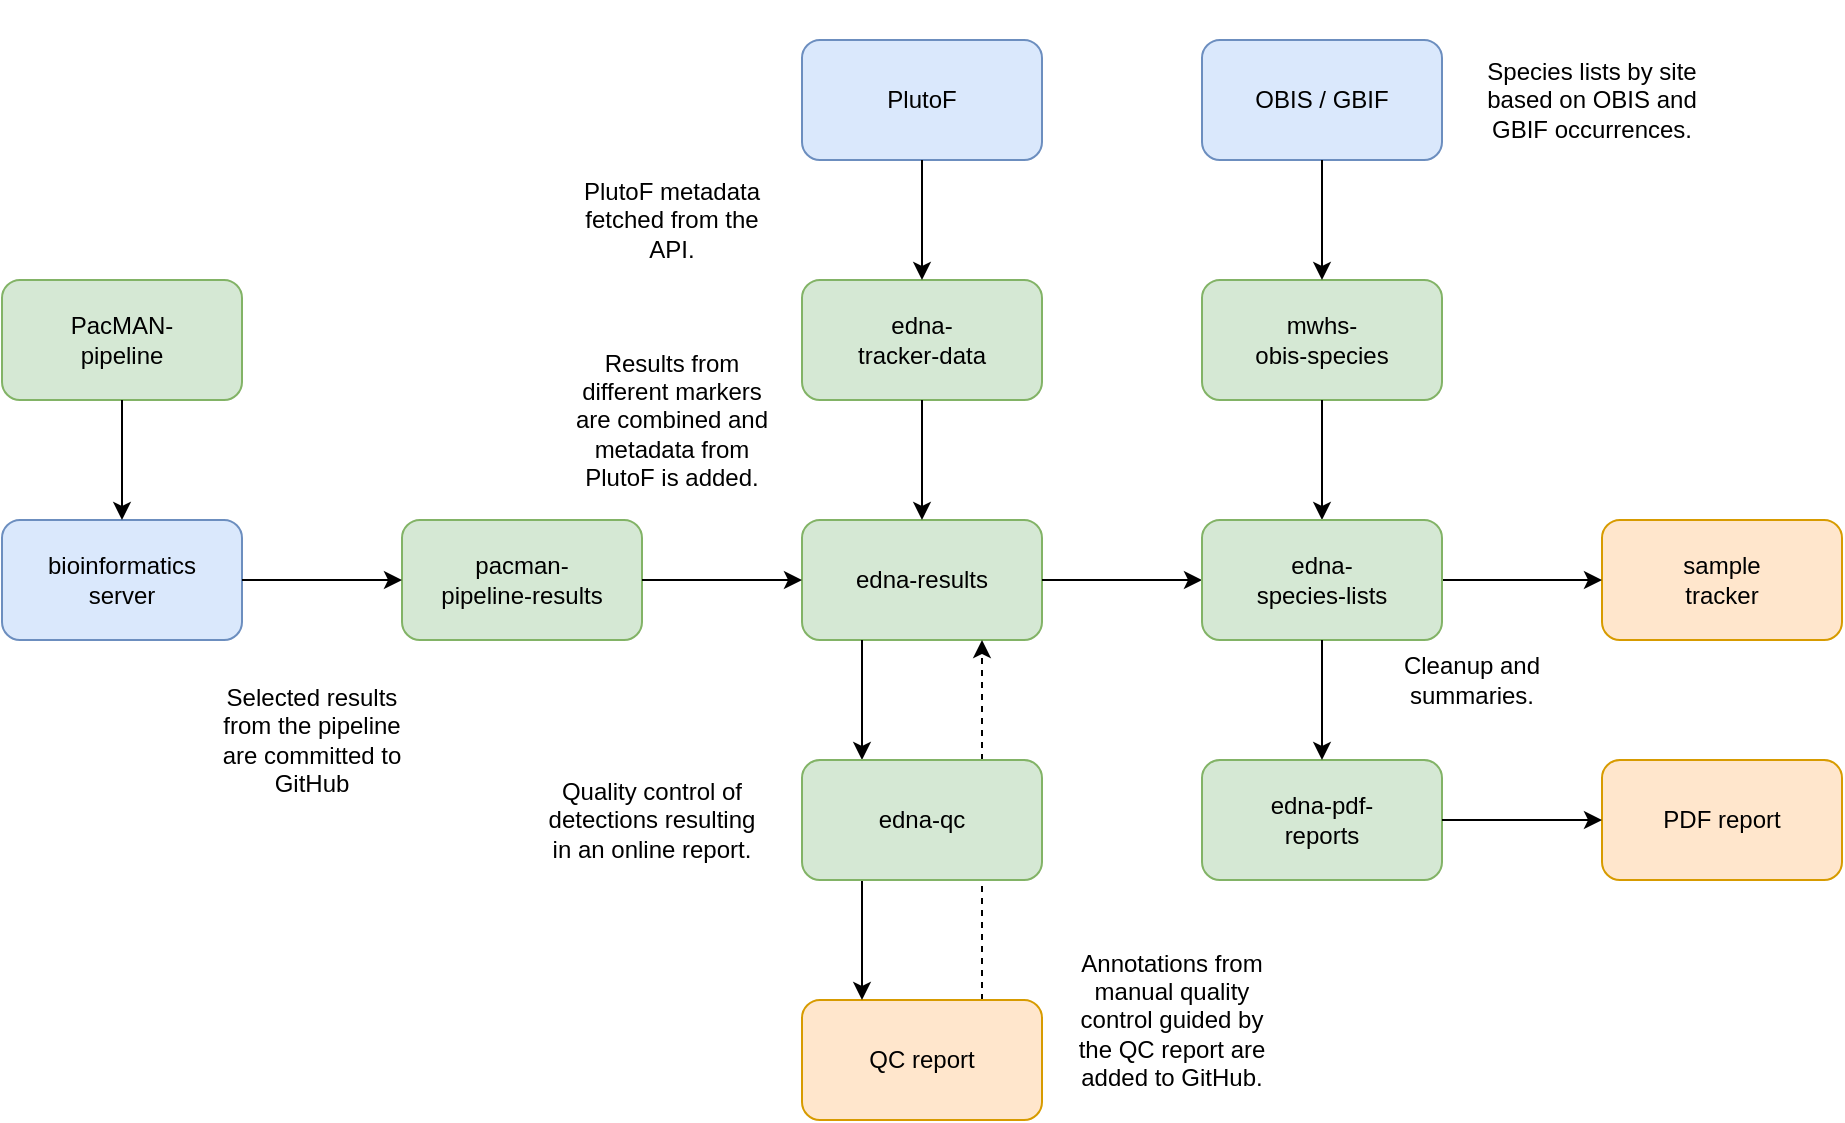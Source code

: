 <mxfile version="20.6.2" type="device"><diagram id="FHFYj08gmIyL0MLXzBf6" name="Page-1"><mxGraphModel dx="2066" dy="1142" grid="1" gridSize="10" guides="1" tooltips="1" connect="1" arrows="1" fold="1" page="1" pageScale="1" pageWidth="2339" pageHeight="3300" math="0" shadow="0"><root><mxCell id="0"/><mxCell id="1" parent="0"/><mxCell id="00Istw00UejqudKjmd_U-1" value="pacman-&lt;br&gt;pipeline-results" style="rounded=1;whiteSpace=wrap;html=1;fillColor=#d5e8d4;strokeColor=#82b366;" parent="1" vertex="1"><mxGeometry x="360" y="440" width="120" height="60" as="geometry"/></mxCell><mxCell id="00Istw00UejqudKjmd_U-2" value="edna-results" style="rounded=1;whiteSpace=wrap;html=1;fillColor=#d5e8d4;strokeColor=#82b366;" parent="1" vertex="1"><mxGeometry x="560" y="440" width="120" height="60" as="geometry"/></mxCell><mxCell id="00Istw00UejqudKjmd_U-4" value="" style="endArrow=classic;html=1;rounded=0;entryX=0;entryY=0.5;entryDx=0;entryDy=0;exitX=1;exitY=0.5;exitDx=0;exitDy=0;" parent="1" source="00Istw00UejqudKjmd_U-1" target="00Istw00UejqudKjmd_U-2" edge="1"><mxGeometry width="50" height="50" relative="1" as="geometry"><mxPoint x="540" y="610" as="sourcePoint"/><mxPoint x="590" y="560" as="targetPoint"/></mxGeometry></mxCell><mxCell id="00Istw00UejqudKjmd_U-5" value="" style="endArrow=classic;html=1;rounded=0;entryX=0.25;entryY=0;entryDx=0;entryDy=0;exitX=0.25;exitY=1;exitDx=0;exitDy=0;" parent="1" source="00Istw00UejqudKjmd_U-2" target="00Istw00UejqudKjmd_U-3" edge="1"><mxGeometry width="50" height="50" relative="1" as="geometry"><mxPoint x="490" y="480" as="sourcePoint"/><mxPoint x="570" y="480" as="targetPoint"/></mxGeometry></mxCell><mxCell id="00Istw00UejqudKjmd_U-6" value="" style="endArrow=classic;html=1;rounded=0;exitX=0.75;exitY=0;exitDx=0;exitDy=0;entryX=0.75;entryY=1;entryDx=0;entryDy=0;dashed=1;" parent="1" source="00Istw00UejqudKjmd_U-27" target="00Istw00UejqudKjmd_U-2" edge="1"><mxGeometry width="50" height="50" relative="1" as="geometry"><mxPoint x="500" y="490" as="sourcePoint"/><mxPoint x="630" y="520" as="targetPoint"/></mxGeometry></mxCell><mxCell id="00Istw00UejqudKjmd_U-8" value="" style="endArrow=classic;html=1;rounded=0;entryX=0;entryY=0.5;entryDx=0;entryDy=0;exitX=1;exitY=0.5;exitDx=0;exitDy=0;" parent="1" source="00Istw00UejqudKjmd_U-2" target="00Istw00UejqudKjmd_U-7" edge="1"><mxGeometry width="50" height="50" relative="1" as="geometry"><mxPoint x="690" y="600" as="sourcePoint"/><mxPoint x="740" y="550" as="targetPoint"/></mxGeometry></mxCell><mxCell id="00Istw00UejqudKjmd_U-9" value="mwhs-&lt;br&gt;obis-species" style="rounded=1;whiteSpace=wrap;html=1;fillColor=#d5e8d4;strokeColor=#82b366;" parent="1" vertex="1"><mxGeometry x="760" y="320" width="120" height="60" as="geometry"/></mxCell><mxCell id="00Istw00UejqudKjmd_U-10" value="" style="endArrow=classic;html=1;rounded=0;exitX=0.5;exitY=1;exitDx=0;exitDy=0;entryX=0.5;entryY=0;entryDx=0;entryDy=0;" parent="1" source="00Istw00UejqudKjmd_U-9" target="00Istw00UejqudKjmd_U-7" edge="1"><mxGeometry width="50" height="50" relative="1" as="geometry"><mxPoint x="690" y="530" as="sourcePoint"/><mxPoint x="770" y="530" as="targetPoint"/></mxGeometry></mxCell><mxCell id="00Istw00UejqudKjmd_U-11" value="edna-&lt;br&gt;tracker-data" style="rounded=1;whiteSpace=wrap;html=1;fillColor=#d5e8d4;strokeColor=#82b366;" parent="1" vertex="1"><mxGeometry x="560" y="320" width="120" height="60" as="geometry"/></mxCell><mxCell id="00Istw00UejqudKjmd_U-12" value="" style="endArrow=classic;html=1;rounded=0;exitX=0.5;exitY=1;exitDx=0;exitDy=0;" parent="1" source="00Istw00UejqudKjmd_U-11" target="00Istw00UejqudKjmd_U-2" edge="1"><mxGeometry width="50" height="50" relative="1" as="geometry"><mxPoint x="830" y="370" as="sourcePoint"/><mxPoint x="830" y="450" as="targetPoint"/></mxGeometry></mxCell><mxCell id="00Istw00UejqudKjmd_U-13" value="PlutoF" style="rounded=1;whiteSpace=wrap;html=1;fillColor=#dae8fc;strokeColor=#6c8ebf;" parent="1" vertex="1"><mxGeometry x="560" y="200" width="120" height="60" as="geometry"/></mxCell><mxCell id="00Istw00UejqudKjmd_U-14" value="" style="endArrow=classic;html=1;rounded=0;exitX=0.5;exitY=1;exitDx=0;exitDy=0;entryX=0.5;entryY=0;entryDx=0;entryDy=0;" parent="1" source="00Istw00UejqudKjmd_U-13" target="00Istw00UejqudKjmd_U-11" edge="1"><mxGeometry width="50" height="50" relative="1" as="geometry"><mxPoint x="630" y="370" as="sourcePoint"/><mxPoint x="630" y="450" as="targetPoint"/></mxGeometry></mxCell><mxCell id="00Istw00UejqudKjmd_U-15" value="sample&lt;br&gt;tracker" style="rounded=1;whiteSpace=wrap;html=1;fillColor=#ffe6cc;strokeColor=#d79b00;" parent="1" vertex="1"><mxGeometry x="960" y="440" width="120" height="60" as="geometry"/></mxCell><mxCell id="00Istw00UejqudKjmd_U-16" value="" style="endArrow=classic;html=1;rounded=0;exitX=1;exitY=0.5;exitDx=0;exitDy=0;entryX=0;entryY=0.5;entryDx=0;entryDy=0;" parent="1" source="00Istw00UejqudKjmd_U-7" target="00Istw00UejqudKjmd_U-15" edge="1"><mxGeometry width="50" height="50" relative="1" as="geometry"><mxPoint x="830" y="420" as="sourcePoint"/><mxPoint x="830" y="500" as="targetPoint"/></mxGeometry></mxCell><mxCell id="00Istw00UejqudKjmd_U-17" value="edna-pdf-&lt;br&gt;reports" style="rounded=1;whiteSpace=wrap;html=1;fillColor=#d5e8d4;strokeColor=#82b366;" parent="1" vertex="1"><mxGeometry x="760" y="560" width="120" height="60" as="geometry"/></mxCell><mxCell id="00Istw00UejqudKjmd_U-19" value="PDF report" style="rounded=1;whiteSpace=wrap;html=1;fillColor=#ffe6cc;strokeColor=#d79b00;" parent="1" vertex="1"><mxGeometry x="960" y="560" width="120" height="60" as="geometry"/></mxCell><mxCell id="00Istw00UejqudKjmd_U-20" value="" style="endArrow=classic;html=1;rounded=0;exitX=1;exitY=0.5;exitDx=0;exitDy=0;entryX=0;entryY=0.5;entryDx=0;entryDy=0;" parent="1" source="00Istw00UejqudKjmd_U-17" target="00Istw00UejqudKjmd_U-19" edge="1"><mxGeometry width="50" height="50" relative="1" as="geometry"><mxPoint x="890" y="480" as="sourcePoint"/><mxPoint x="970" y="480" as="targetPoint"/></mxGeometry></mxCell><mxCell id="00Istw00UejqudKjmd_U-21" value="bioinformatics&lt;br&gt;server" style="rounded=1;whiteSpace=wrap;html=1;fillColor=#dae8fc;strokeColor=#6c8ebf;" parent="1" vertex="1"><mxGeometry x="160" y="440" width="120" height="60" as="geometry"/></mxCell><mxCell id="00Istw00UejqudKjmd_U-22" value="" style="endArrow=classic;html=1;rounded=0;entryX=0;entryY=0.5;entryDx=0;entryDy=0;exitX=1;exitY=0.5;exitDx=0;exitDy=0;" parent="1" source="00Istw00UejqudKjmd_U-21" target="00Istw00UejqudKjmd_U-1" edge="1"><mxGeometry width="50" height="50" relative="1" as="geometry"><mxPoint x="490" y="480" as="sourcePoint"/><mxPoint x="570" y="480" as="targetPoint"/></mxGeometry></mxCell><mxCell id="00Istw00UejqudKjmd_U-7" value="edna-&lt;br&gt;species-lists" style="rounded=1;whiteSpace=wrap;html=1;fillColor=#d5e8d4;strokeColor=#82b366;" parent="1" vertex="1"><mxGeometry x="760" y="440" width="120" height="60" as="geometry"/></mxCell><mxCell id="00Istw00UejqudKjmd_U-24" value="Selected results from the pipeline are committed to GitHub" style="text;html=1;strokeColor=none;fillColor=none;align=center;verticalAlign=middle;whiteSpace=wrap;rounded=0;" parent="1" vertex="1"><mxGeometry x="260" y="500" width="110" height="100" as="geometry"/></mxCell><mxCell id="00Istw00UejqudKjmd_U-25" value="Results from different markers are combined and metadata from PlutoF is added." style="text;html=1;strokeColor=none;fillColor=none;align=center;verticalAlign=middle;whiteSpace=wrap;rounded=0;" parent="1" vertex="1"><mxGeometry x="440" y="340" width="110" height="100" as="geometry"/></mxCell><mxCell id="00Istw00UejqudKjmd_U-26" value="Quality control of detections resulting in an online report." style="text;html=1;strokeColor=none;fillColor=none;align=center;verticalAlign=middle;whiteSpace=wrap;rounded=0;" parent="1" vertex="1"><mxGeometry x="430" y="540" width="110" height="100" as="geometry"/></mxCell><mxCell id="00Istw00UejqudKjmd_U-27" value="QC report" style="rounded=1;whiteSpace=wrap;html=1;fillColor=#ffe6cc;strokeColor=#d79b00;" parent="1" vertex="1"><mxGeometry x="560" y="680" width="120" height="60" as="geometry"/></mxCell><mxCell id="00Istw00UejqudKjmd_U-28" value="" style="endArrow=classic;html=1;rounded=0;entryX=0.25;entryY=0;entryDx=0;entryDy=0;exitX=0.25;exitY=1;exitDx=0;exitDy=0;" parent="1" source="00Istw00UejqudKjmd_U-3" target="00Istw00UejqudKjmd_U-27" edge="1"><mxGeometry width="50" height="50" relative="1" as="geometry"><mxPoint x="600" y="490" as="sourcePoint"/><mxPoint x="600" y="570" as="targetPoint"/></mxGeometry></mxCell><mxCell id="00Istw00UejqudKjmd_U-3" value="edna-qc" style="rounded=1;whiteSpace=wrap;html=1;fillColor=#d5e8d4;strokeColor=#82b366;" parent="1" vertex="1"><mxGeometry x="560" y="560" width="120" height="60" as="geometry"/></mxCell><mxCell id="00Istw00UejqudKjmd_U-29" value="Annotations from manual quality control guided by the QC report are added to GitHub." style="text;html=1;strokeColor=none;fillColor=none;align=center;verticalAlign=middle;whiteSpace=wrap;rounded=0;" parent="1" vertex="1"><mxGeometry x="690" y="640" width="110" height="100" as="geometry"/></mxCell><mxCell id="00Istw00UejqudKjmd_U-30" value="Species lists by site based on OBIS and GBIF occurrences." style="text;html=1;strokeColor=none;fillColor=none;align=center;verticalAlign=middle;whiteSpace=wrap;rounded=0;" parent="1" vertex="1"><mxGeometry x="900" y="180" width="110" height="100" as="geometry"/></mxCell><mxCell id="00Istw00UejqudKjmd_U-31" value="OBIS / GBIF" style="rounded=1;whiteSpace=wrap;html=1;fillColor=#dae8fc;strokeColor=#6c8ebf;" parent="1" vertex="1"><mxGeometry x="760" y="200" width="120" height="60" as="geometry"/></mxCell><mxCell id="00Istw00UejqudKjmd_U-32" value="" style="endArrow=classic;html=1;rounded=0;exitX=0.5;exitY=1;exitDx=0;exitDy=0;" parent="1" source="00Istw00UejqudKjmd_U-31" target="00Istw00UejqudKjmd_U-9" edge="1"><mxGeometry width="50" height="50" relative="1" as="geometry"><mxPoint x="630" y="280" as="sourcePoint"/><mxPoint x="630" y="360" as="targetPoint"/></mxGeometry></mxCell><mxCell id="00Istw00UejqudKjmd_U-33" value="PlutoF metadata&lt;br&gt;fetched from the API." style="text;html=1;strokeColor=none;fillColor=none;align=center;verticalAlign=middle;whiteSpace=wrap;rounded=0;" parent="1" vertex="1"><mxGeometry x="440" y="260" width="110" height="60" as="geometry"/></mxCell><mxCell id="_XVZEQtlkO01rCej22tS-1" value="" style="endArrow=classic;html=1;rounded=0;exitX=0.5;exitY=1;exitDx=0;exitDy=0;entryX=0.5;entryY=0;entryDx=0;entryDy=0;" parent="1" source="00Istw00UejqudKjmd_U-7" target="00Istw00UejqudKjmd_U-17" edge="1"><mxGeometry width="50" height="50" relative="1" as="geometry"><mxPoint x="800" y="390" as="sourcePoint"/><mxPoint x="800" y="450" as="targetPoint"/></mxGeometry></mxCell><mxCell id="zOyBzSQlEMtursXutjIB-1" value="Cleanup and&lt;br&gt;summaries." style="text;html=1;strokeColor=none;fillColor=none;align=center;verticalAlign=middle;whiteSpace=wrap;rounded=0;" parent="1" vertex="1"><mxGeometry x="840" y="490" width="110" height="60" as="geometry"/></mxCell><mxCell id="5PDzrao-AojNX-JeLz2_-1" value="PacMAN-&lt;br&gt;pipeline" style="rounded=1;whiteSpace=wrap;html=1;fillColor=#d5e8d4;strokeColor=#82b366;" vertex="1" parent="1"><mxGeometry x="160" y="320" width="120" height="60" as="geometry"/></mxCell><mxCell id="5PDzrao-AojNX-JeLz2_-2" value="" style="endArrow=classic;html=1;rounded=0;entryX=0.5;entryY=0;entryDx=0;entryDy=0;exitX=0.5;exitY=1;exitDx=0;exitDy=0;" edge="1" parent="1" source="5PDzrao-AojNX-JeLz2_-1" target="00Istw00UejqudKjmd_U-21"><mxGeometry width="50" height="50" relative="1" as="geometry"><mxPoint x="280" y="390" as="sourcePoint"/><mxPoint x="370" y="480" as="targetPoint"/></mxGeometry></mxCell></root></mxGraphModel></diagram></mxfile>